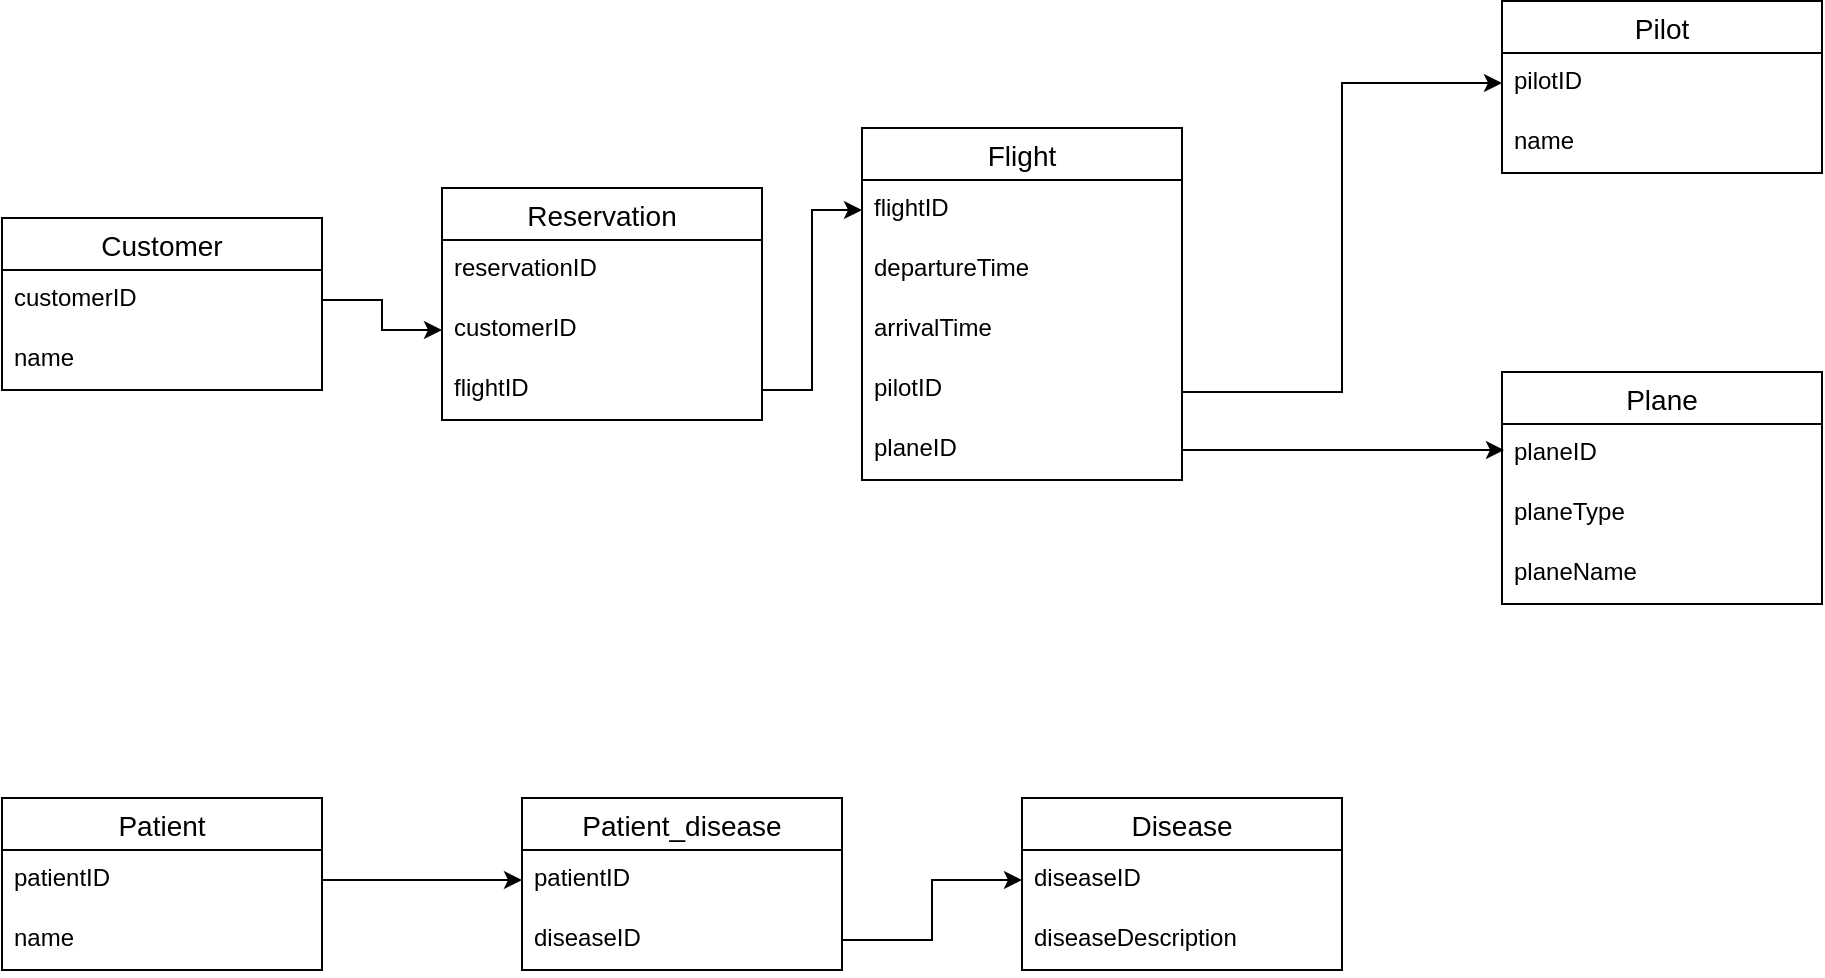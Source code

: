 <mxfile version="14.3.1" type="device"><diagram name="Page-1" id="b520641d-4fe3-3701-9064-5fc419738815"><mxGraphModel dx="1662" dy="763" grid="0" gridSize="10" guides="1" tooltips="1" connect="1" arrows="1" fold="1" page="1" pageScale="1" pageWidth="1100" pageHeight="850" background="#ffffff" math="0" shadow="0"><root><mxCell id="0"/><mxCell id="1" parent="0"/><mxCell id="gZd9isEhWORBWDjOYh5I-100" value="Customer" style="swimlane;fontStyle=0;childLayout=stackLayout;horizontal=1;startSize=26;horizontalStack=0;resizeParent=1;resizeParentMax=0;resizeLast=0;collapsible=1;marginBottom=0;align=center;fontSize=14;" vertex="1" parent="1"><mxGeometry x="80" y="290" width="160" height="86" as="geometry"/></mxCell><mxCell id="gZd9isEhWORBWDjOYh5I-101" value="customerID" style="text;strokeColor=none;fillColor=none;spacingLeft=4;spacingRight=4;overflow=hidden;rotatable=0;points=[[0,0.5],[1,0.5]];portConstraint=eastwest;fontSize=12;" vertex="1" parent="gZd9isEhWORBWDjOYh5I-100"><mxGeometry y="26" width="160" height="30" as="geometry"/></mxCell><mxCell id="gZd9isEhWORBWDjOYh5I-102" value="name" style="text;strokeColor=none;fillColor=none;spacingLeft=4;spacingRight=4;overflow=hidden;rotatable=0;points=[[0,0.5],[1,0.5]];portConstraint=eastwest;fontSize=12;" vertex="1" parent="gZd9isEhWORBWDjOYh5I-100"><mxGeometry y="56" width="160" height="30" as="geometry"/></mxCell><mxCell id="gZd9isEhWORBWDjOYh5I-141" style="edgeStyle=orthogonalEdgeStyle;rounded=0;orthogonalLoop=1;jettySize=auto;html=1;exitX=1;exitY=0.75;exitDx=0;exitDy=0;entryX=0;entryY=0.5;entryDx=0;entryDy=0;" edge="1" parent="1" source="gZd9isEhWORBWDjOYh5I-114" target="gZd9isEhWORBWDjOYh5I-124"><mxGeometry relative="1" as="geometry"/></mxCell><mxCell id="gZd9isEhWORBWDjOYh5I-114" value="Flight" style="swimlane;fontStyle=0;childLayout=stackLayout;horizontal=1;startSize=26;horizontalStack=0;resizeParent=1;resizeParentMax=0;resizeLast=0;collapsible=1;marginBottom=0;align=center;fontSize=14;" vertex="1" parent="1"><mxGeometry x="510" y="245" width="160" height="176" as="geometry"/></mxCell><mxCell id="gZd9isEhWORBWDjOYh5I-118" value="flightID" style="text;strokeColor=none;fillColor=none;spacingLeft=4;spacingRight=4;overflow=hidden;rotatable=0;points=[[0,0.5],[1,0.5]];portConstraint=eastwest;fontSize=12;" vertex="1" parent="gZd9isEhWORBWDjOYh5I-114"><mxGeometry y="26" width="160" height="30" as="geometry"/></mxCell><mxCell id="gZd9isEhWORBWDjOYh5I-119" value="departureTime" style="text;strokeColor=none;fillColor=none;spacingLeft=4;spacingRight=4;overflow=hidden;rotatable=0;points=[[0,0.5],[1,0.5]];portConstraint=eastwest;fontSize=12;" vertex="1" parent="gZd9isEhWORBWDjOYh5I-114"><mxGeometry y="56" width="160" height="30" as="geometry"/></mxCell><mxCell id="gZd9isEhWORBWDjOYh5I-120" value="arrivalTime" style="text;strokeColor=none;fillColor=none;spacingLeft=4;spacingRight=4;overflow=hidden;rotatable=0;points=[[0,0.5],[1,0.5]];portConstraint=eastwest;fontSize=12;" vertex="1" parent="gZd9isEhWORBWDjOYh5I-114"><mxGeometry y="86" width="160" height="30" as="geometry"/></mxCell><mxCell id="gZd9isEhWORBWDjOYh5I-121" value="pilotID" style="text;strokeColor=none;fillColor=none;spacingLeft=4;spacingRight=4;overflow=hidden;rotatable=0;points=[[0,0.5],[1,0.5]];portConstraint=eastwest;fontSize=12;" vertex="1" parent="gZd9isEhWORBWDjOYh5I-114"><mxGeometry y="116" width="160" height="30" as="geometry"/></mxCell><mxCell id="gZd9isEhWORBWDjOYh5I-122" value="planeID" style="text;strokeColor=none;fillColor=none;spacingLeft=4;spacingRight=4;overflow=hidden;rotatable=0;points=[[0,0.5],[1,0.5]];portConstraint=eastwest;fontSize=12;" vertex="1" parent="gZd9isEhWORBWDjOYh5I-114"><mxGeometry y="146" width="160" height="30" as="geometry"/></mxCell><mxCell id="gZd9isEhWORBWDjOYh5I-123" value="Pilot" style="swimlane;fontStyle=0;childLayout=stackLayout;horizontal=1;startSize=26;horizontalStack=0;resizeParent=1;resizeParentMax=0;resizeLast=0;collapsible=1;marginBottom=0;align=center;fontSize=14;" vertex="1" parent="1"><mxGeometry x="830" y="181.5" width="160" height="86" as="geometry"/></mxCell><mxCell id="gZd9isEhWORBWDjOYh5I-124" value="pilotID" style="text;strokeColor=none;fillColor=none;spacingLeft=4;spacingRight=4;overflow=hidden;rotatable=0;points=[[0,0.5],[1,0.5]];portConstraint=eastwest;fontSize=12;" vertex="1" parent="gZd9isEhWORBWDjOYh5I-123"><mxGeometry y="26" width="160" height="30" as="geometry"/></mxCell><mxCell id="gZd9isEhWORBWDjOYh5I-125" value="name" style="text;strokeColor=none;fillColor=none;spacingLeft=4;spacingRight=4;overflow=hidden;rotatable=0;points=[[0,0.5],[1,0.5]];portConstraint=eastwest;fontSize=12;" vertex="1" parent="gZd9isEhWORBWDjOYh5I-123"><mxGeometry y="56" width="160" height="30" as="geometry"/></mxCell><mxCell id="gZd9isEhWORBWDjOYh5I-127" value="Reservation" style="swimlane;fontStyle=0;childLayout=stackLayout;horizontal=1;startSize=26;horizontalStack=0;resizeParent=1;resizeParentMax=0;resizeLast=0;collapsible=1;marginBottom=0;align=center;fontSize=14;" vertex="1" parent="1"><mxGeometry x="300" y="275" width="160" height="116" as="geometry"/></mxCell><mxCell id="gZd9isEhWORBWDjOYh5I-128" value="reservationID" style="text;strokeColor=none;fillColor=none;spacingLeft=4;spacingRight=4;overflow=hidden;rotatable=0;points=[[0,0.5],[1,0.5]];portConstraint=eastwest;fontSize=12;" vertex="1" parent="gZd9isEhWORBWDjOYh5I-127"><mxGeometry y="26" width="160" height="30" as="geometry"/></mxCell><mxCell id="gZd9isEhWORBWDjOYh5I-129" value="customerID" style="text;strokeColor=none;fillColor=none;spacingLeft=4;spacingRight=4;overflow=hidden;rotatable=0;points=[[0,0.5],[1,0.5]];portConstraint=eastwest;fontSize=12;" vertex="1" parent="gZd9isEhWORBWDjOYh5I-127"><mxGeometry y="56" width="160" height="30" as="geometry"/></mxCell><mxCell id="gZd9isEhWORBWDjOYh5I-130" value="flightID" style="text;strokeColor=none;fillColor=none;spacingLeft=4;spacingRight=4;overflow=hidden;rotatable=0;points=[[0,0.5],[1,0.5]];portConstraint=eastwest;fontSize=12;" vertex="1" parent="gZd9isEhWORBWDjOYh5I-127"><mxGeometry y="86" width="160" height="30" as="geometry"/></mxCell><mxCell id="gZd9isEhWORBWDjOYh5I-131" value="Plane" style="swimlane;fontStyle=0;childLayout=stackLayout;horizontal=1;startSize=26;horizontalStack=0;resizeParent=1;resizeParentMax=0;resizeLast=0;collapsible=1;marginBottom=0;align=center;fontSize=14;" vertex="1" parent="1"><mxGeometry x="830" y="367" width="160" height="116" as="geometry"/></mxCell><mxCell id="gZd9isEhWORBWDjOYh5I-132" value="planeID" style="text;strokeColor=none;fillColor=none;spacingLeft=4;spacingRight=4;overflow=hidden;rotatable=0;points=[[0,0.5],[1,0.5]];portConstraint=eastwest;fontSize=12;" vertex="1" parent="gZd9isEhWORBWDjOYh5I-131"><mxGeometry y="26" width="160" height="30" as="geometry"/></mxCell><mxCell id="gZd9isEhWORBWDjOYh5I-133" value="planeType" style="text;strokeColor=none;fillColor=none;spacingLeft=4;spacingRight=4;overflow=hidden;rotatable=0;points=[[0,0.5],[1,0.5]];portConstraint=eastwest;fontSize=12;" vertex="1" parent="gZd9isEhWORBWDjOYh5I-131"><mxGeometry y="56" width="160" height="30" as="geometry"/></mxCell><mxCell id="gZd9isEhWORBWDjOYh5I-134" value="planeName" style="text;strokeColor=none;fillColor=none;spacingLeft=4;spacingRight=4;overflow=hidden;rotatable=0;points=[[0,0.5],[1,0.5]];portConstraint=eastwest;fontSize=12;" vertex="1" parent="gZd9isEhWORBWDjOYh5I-131"><mxGeometry y="86" width="160" height="30" as="geometry"/></mxCell><mxCell id="gZd9isEhWORBWDjOYh5I-135" style="edgeStyle=orthogonalEdgeStyle;rounded=0;orthogonalLoop=1;jettySize=auto;html=1;exitX=1;exitY=0.5;exitDx=0;exitDy=0;entryX=0;entryY=0.5;entryDx=0;entryDy=0;" edge="1" parent="1" source="gZd9isEhWORBWDjOYh5I-101" target="gZd9isEhWORBWDjOYh5I-129"><mxGeometry relative="1" as="geometry"/></mxCell><mxCell id="gZd9isEhWORBWDjOYh5I-136" style="edgeStyle=orthogonalEdgeStyle;rounded=0;orthogonalLoop=1;jettySize=auto;html=1;exitX=1;exitY=0.5;exitDx=0;exitDy=0;entryX=0;entryY=0.5;entryDx=0;entryDy=0;" edge="1" parent="1" source="gZd9isEhWORBWDjOYh5I-130" target="gZd9isEhWORBWDjOYh5I-118"><mxGeometry relative="1" as="geometry"/></mxCell><mxCell id="gZd9isEhWORBWDjOYh5I-140" style="edgeStyle=orthogonalEdgeStyle;rounded=0;orthogonalLoop=1;jettySize=auto;html=1;exitX=1;exitY=0.5;exitDx=0;exitDy=0;" edge="1" parent="1" source="gZd9isEhWORBWDjOYh5I-122"><mxGeometry relative="1" as="geometry"><mxPoint x="831" y="406" as="targetPoint"/><Array as="points"><mxPoint x="831" y="406"/></Array></mxGeometry></mxCell><mxCell id="gZd9isEhWORBWDjOYh5I-142" value="Patient" style="swimlane;fontStyle=0;childLayout=stackLayout;horizontal=1;startSize=26;horizontalStack=0;resizeParent=1;resizeParentMax=0;resizeLast=0;collapsible=1;marginBottom=0;align=center;fontSize=14;" vertex="1" parent="1"><mxGeometry x="80" y="580" width="160" height="86" as="geometry"/></mxCell><mxCell id="gZd9isEhWORBWDjOYh5I-143" value="patientID" style="text;strokeColor=none;fillColor=none;spacingLeft=4;spacingRight=4;overflow=hidden;rotatable=0;points=[[0,0.5],[1,0.5]];portConstraint=eastwest;fontSize=12;" vertex="1" parent="gZd9isEhWORBWDjOYh5I-142"><mxGeometry y="26" width="160" height="30" as="geometry"/></mxCell><mxCell id="gZd9isEhWORBWDjOYh5I-144" value="name" style="text;strokeColor=none;fillColor=none;spacingLeft=4;spacingRight=4;overflow=hidden;rotatable=0;points=[[0,0.5],[1,0.5]];portConstraint=eastwest;fontSize=12;" vertex="1" parent="gZd9isEhWORBWDjOYh5I-142"><mxGeometry y="56" width="160" height="30" as="geometry"/></mxCell><mxCell id="gZd9isEhWORBWDjOYh5I-146" value="Disease" style="swimlane;fontStyle=0;childLayout=stackLayout;horizontal=1;startSize=26;horizontalStack=0;resizeParent=1;resizeParentMax=0;resizeLast=0;collapsible=1;marginBottom=0;align=center;fontSize=14;" vertex="1" parent="1"><mxGeometry x="590" y="580" width="160" height="86" as="geometry"/></mxCell><mxCell id="gZd9isEhWORBWDjOYh5I-147" value="diseaseID" style="text;strokeColor=none;fillColor=none;spacingLeft=4;spacingRight=4;overflow=hidden;rotatable=0;points=[[0,0.5],[1,0.5]];portConstraint=eastwest;fontSize=12;" vertex="1" parent="gZd9isEhWORBWDjOYh5I-146"><mxGeometry y="26" width="160" height="30" as="geometry"/></mxCell><mxCell id="gZd9isEhWORBWDjOYh5I-148" value="diseaseDescription" style="text;strokeColor=none;fillColor=none;spacingLeft=4;spacingRight=4;overflow=hidden;rotatable=0;points=[[0,0.5],[1,0.5]];portConstraint=eastwest;fontSize=12;" vertex="1" parent="gZd9isEhWORBWDjOYh5I-146"><mxGeometry y="56" width="160" height="30" as="geometry"/></mxCell><mxCell id="gZd9isEhWORBWDjOYh5I-150" value="Patient_disease" style="swimlane;fontStyle=0;childLayout=stackLayout;horizontal=1;startSize=26;horizontalStack=0;resizeParent=1;resizeParentMax=0;resizeLast=0;collapsible=1;marginBottom=0;align=center;fontSize=14;" vertex="1" parent="1"><mxGeometry x="340" y="580" width="160" height="86" as="geometry"/></mxCell><mxCell id="gZd9isEhWORBWDjOYh5I-151" value="patientID" style="text;strokeColor=none;fillColor=none;spacingLeft=4;spacingRight=4;overflow=hidden;rotatable=0;points=[[0,0.5],[1,0.5]];portConstraint=eastwest;fontSize=12;" vertex="1" parent="gZd9isEhWORBWDjOYh5I-150"><mxGeometry y="26" width="160" height="30" as="geometry"/></mxCell><mxCell id="gZd9isEhWORBWDjOYh5I-153" value="diseaseID" style="text;strokeColor=none;fillColor=none;spacingLeft=4;spacingRight=4;overflow=hidden;rotatable=0;points=[[0,0.5],[1,0.5]];portConstraint=eastwest;fontSize=12;" vertex="1" parent="gZd9isEhWORBWDjOYh5I-150"><mxGeometry y="56" width="160" height="30" as="geometry"/></mxCell><mxCell id="gZd9isEhWORBWDjOYh5I-154" style="edgeStyle=orthogonalEdgeStyle;rounded=0;orthogonalLoop=1;jettySize=auto;html=1;exitX=1;exitY=0.5;exitDx=0;exitDy=0;entryX=0;entryY=0.5;entryDx=0;entryDy=0;" edge="1" parent="1" source="gZd9isEhWORBWDjOYh5I-143" target="gZd9isEhWORBWDjOYh5I-151"><mxGeometry relative="1" as="geometry"/></mxCell><mxCell id="gZd9isEhWORBWDjOYh5I-155" style="edgeStyle=orthogonalEdgeStyle;rounded=0;orthogonalLoop=1;jettySize=auto;html=1;exitX=1;exitY=0.5;exitDx=0;exitDy=0;entryX=0;entryY=0.5;entryDx=0;entryDy=0;" edge="1" parent="1" source="gZd9isEhWORBWDjOYh5I-153" target="gZd9isEhWORBWDjOYh5I-147"><mxGeometry relative="1" as="geometry"/></mxCell></root></mxGraphModel></diagram></mxfile>